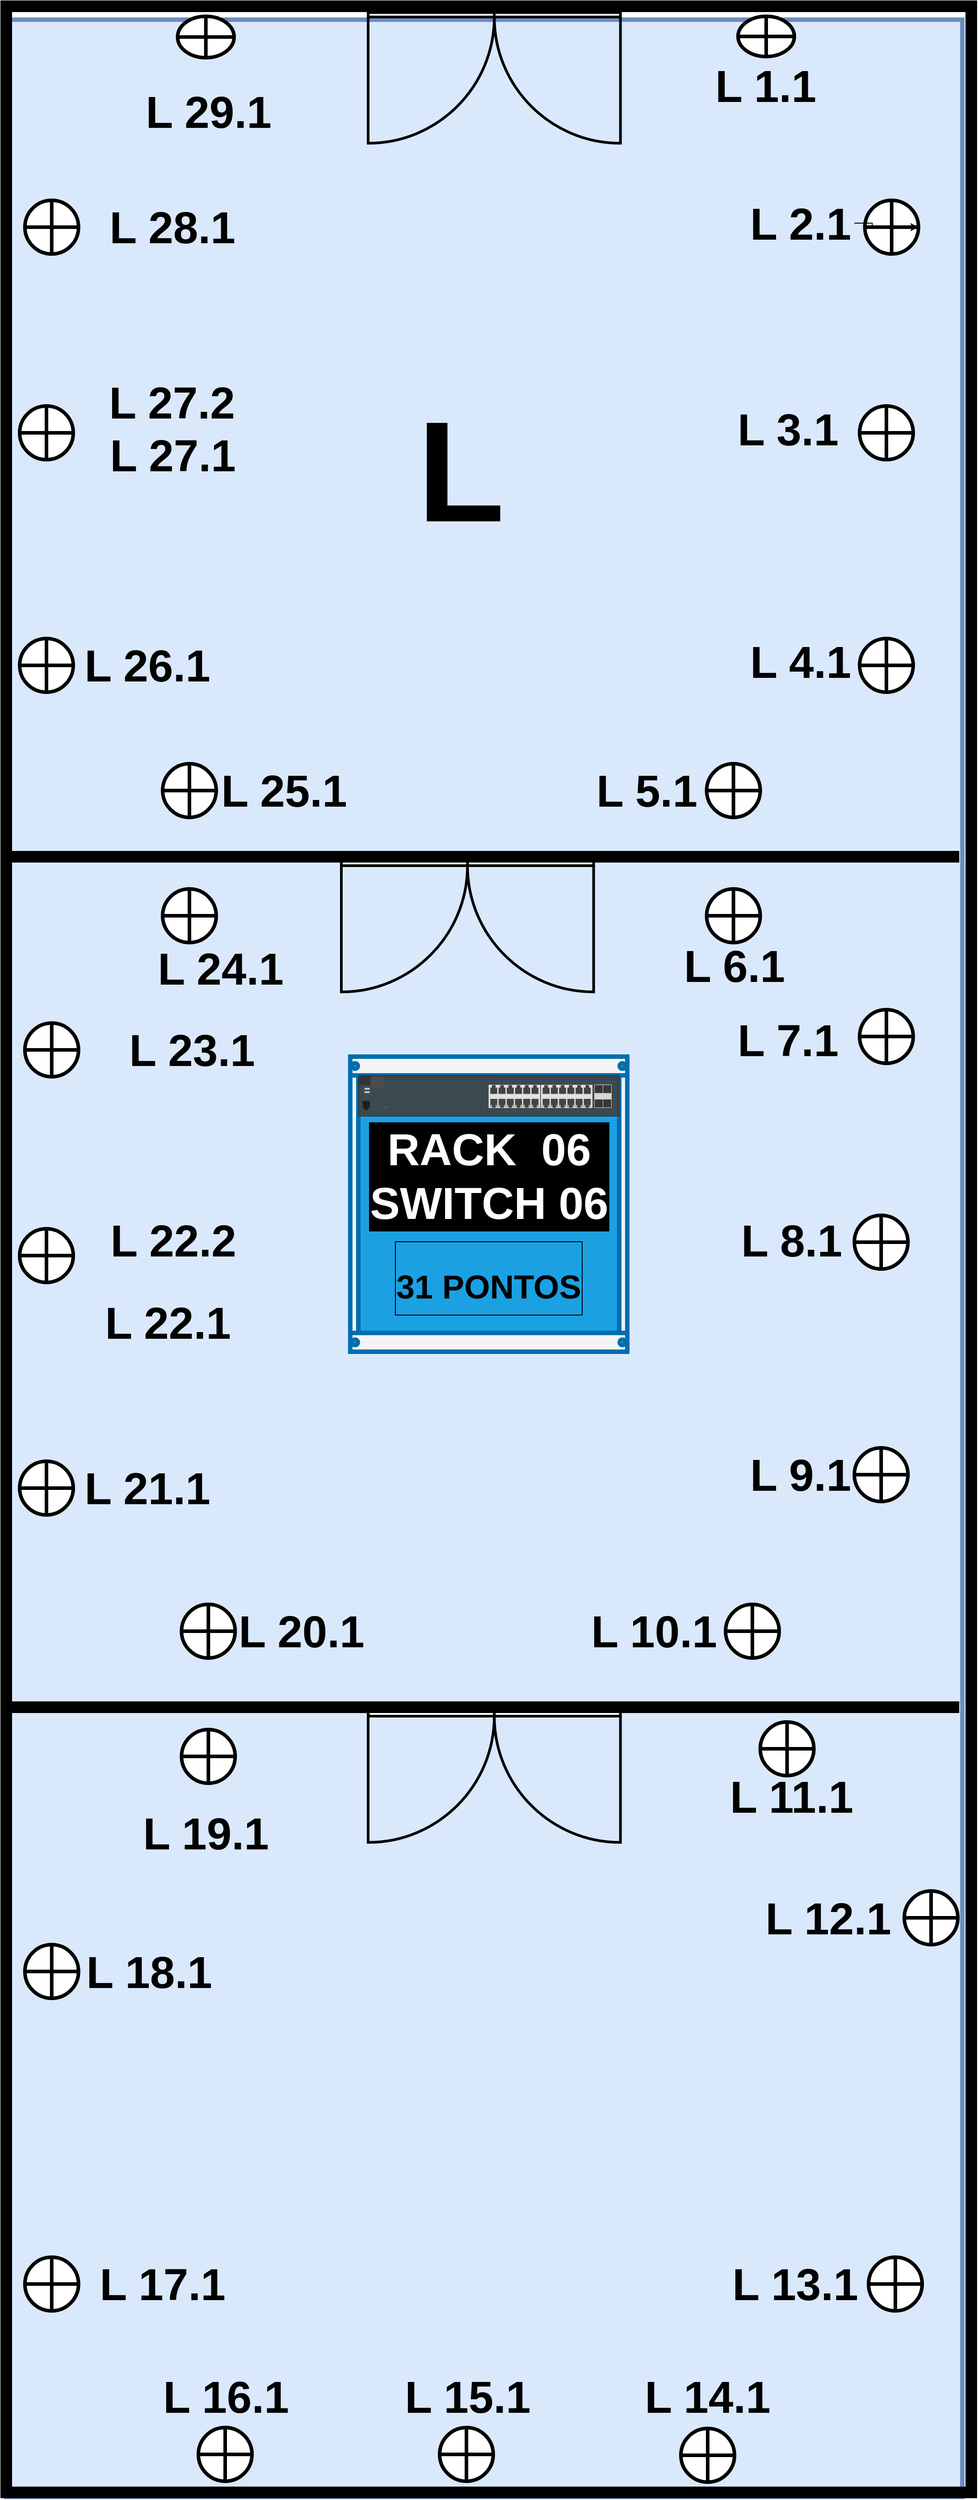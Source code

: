 <mxfile version="20.6.0" type="github">
  <diagram id="6z3mwKdBegchAqY9IlfU" name="Página-1">
    <mxGraphModel dx="10529" dy="2443" grid="1" gridSize="10" guides="1" tooltips="1" connect="1" arrows="1" fold="1" page="1" pageScale="1" pageWidth="827" pageHeight="1169" math="0" shadow="0">
      <root>
        <mxCell id="0" />
        <mxCell id="1" parent="0" />
        <mxCell id="i_zrRiR0qKMfP-qaaSCy-72" value="" style="rounded=0;whiteSpace=wrap;html=1;labelBackgroundColor=#000000;labelBorderColor=default;fontSize=39;strokeWidth=5;fillColor=#dae8fc;strokeColor=#6c8ebf;" vertex="1" parent="1">
          <mxGeometry x="-5215" y="80" width="1070" height="2770" as="geometry" />
        </mxCell>
        <mxCell id="i_zrRiR0qKMfP-qaaSCy-73" value="" style="verticalLabelPosition=bottom;html=1;verticalAlign=top;align=center;shape=mxgraph.floorplan.room;fillColor=#000000;strokeWidth=3;" vertex="1" parent="1">
          <mxGeometry x="-5220" y="60" width="1090" height="2790" as="geometry" />
        </mxCell>
        <mxCell id="i_zrRiR0qKMfP-qaaSCy-74" value="" style="verticalLabelPosition=bottom;html=1;verticalAlign=top;align=center;shape=mxgraph.floorplan.wall;fillColor=#000000;strokeWidth=3;" vertex="1" parent="1">
          <mxGeometry x="-5210" y="1011" width="1060" height="10" as="geometry" />
        </mxCell>
        <mxCell id="i_zrRiR0qKMfP-qaaSCy-75" value="" style="verticalLabelPosition=bottom;html=1;verticalAlign=top;align=center;shape=mxgraph.floorplan.wall;fillColor=#000000;strokeWidth=3;" vertex="1" parent="1">
          <mxGeometry x="-5210" y="1962" width="1060" height="10" as="geometry" />
        </mxCell>
        <mxCell id="i_zrRiR0qKMfP-qaaSCy-76" value="" style="verticalLabelPosition=bottom;html=1;verticalAlign=top;align=center;shape=mxgraph.floorplan.doorDouble;aspect=fixed;strokeWidth=3;" vertex="1" parent="1">
          <mxGeometry x="-4810" y="72" width="282.35" height="150" as="geometry" />
        </mxCell>
        <mxCell id="i_zrRiR0qKMfP-qaaSCy-77" value="" style="verticalLabelPosition=bottom;html=1;verticalAlign=top;align=center;shape=mxgraph.floorplan.doorDouble;aspect=fixed;strokeWidth=3;" vertex="1" parent="1">
          <mxGeometry x="-4840" y="1021" width="282.35" height="150" as="geometry" />
        </mxCell>
        <mxCell id="i_zrRiR0qKMfP-qaaSCy-78" value="" style="verticalLabelPosition=bottom;html=1;verticalAlign=top;align=center;shape=mxgraph.floorplan.doorDouble;aspect=fixed;strokeWidth=3;" vertex="1" parent="1">
          <mxGeometry x="-4810" y="1972" width="282.35" height="150" as="geometry" />
        </mxCell>
        <mxCell id="i_zrRiR0qKMfP-qaaSCy-79" value="" style="shape=orEllipse;perimeter=ellipsePerimeter;whiteSpace=wrap;html=1;backgroundOutline=1;fontColor=#000000;strokeWidth=4;" vertex="1" parent="1">
          <mxGeometry x="-5194.12" y="282" width="60" height="60" as="geometry" />
        </mxCell>
        <mxCell id="i_zrRiR0qKMfP-qaaSCy-80" value="" style="shape=orEllipse;perimeter=ellipsePerimeter;whiteSpace=wrap;html=1;backgroundOutline=1;fontColor=#000000;strokeWidth=4;" vertex="1" parent="1">
          <mxGeometry x="-5200" y="512" width="60" height="60" as="geometry" />
        </mxCell>
        <mxCell id="i_zrRiR0qKMfP-qaaSCy-81" value="" style="shape=orEllipse;perimeter=ellipsePerimeter;whiteSpace=wrap;html=1;backgroundOutline=1;fontColor=#000000;strokeWidth=4;" vertex="1" parent="1">
          <mxGeometry x="-5200" y="772" width="60" height="60" as="geometry" />
        </mxCell>
        <mxCell id="i_zrRiR0qKMfP-qaaSCy-82" value="" style="shape=orEllipse;perimeter=ellipsePerimeter;whiteSpace=wrap;html=1;backgroundOutline=1;fontColor=#000000;strokeWidth=4;" vertex="1" parent="1">
          <mxGeometry x="-5194.12" y="1202" width="60" height="60" as="geometry" />
        </mxCell>
        <mxCell id="i_zrRiR0qKMfP-qaaSCy-83" value="" style="shape=orEllipse;perimeter=ellipsePerimeter;whiteSpace=wrap;html=1;backgroundOutline=1;fontColor=#000000;strokeWidth=4;" vertex="1" parent="1">
          <mxGeometry x="-5200" y="1432" width="60" height="60" as="geometry" />
        </mxCell>
        <mxCell id="i_zrRiR0qKMfP-qaaSCy-84" value="" style="shape=orEllipse;perimeter=ellipsePerimeter;whiteSpace=wrap;html=1;backgroundOutline=1;fontColor=#000000;strokeWidth=4;" vertex="1" parent="1">
          <mxGeometry x="-5200" y="1692" width="60" height="60" as="geometry" />
        </mxCell>
        <mxCell id="i_zrRiR0qKMfP-qaaSCy-85" value="" style="shape=orEllipse;perimeter=ellipsePerimeter;whiteSpace=wrap;html=1;backgroundOutline=1;fontColor=#000000;strokeWidth=4;" vertex="1" parent="1">
          <mxGeometry x="-5194.12" y="2232.5" width="60" height="60" as="geometry" />
        </mxCell>
        <mxCell id="i_zrRiR0qKMfP-qaaSCy-86" value="" style="shape=orEllipse;perimeter=ellipsePerimeter;whiteSpace=wrap;html=1;backgroundOutline=1;fontColor=#000000;strokeWidth=4;" vertex="1" parent="1">
          <mxGeometry x="-5194.12" y="2582" width="60" height="60" as="geometry" />
        </mxCell>
        <mxCell id="i_zrRiR0qKMfP-qaaSCy-87" value="" style="shape=orEllipse;perimeter=ellipsePerimeter;whiteSpace=wrap;html=1;backgroundOutline=1;fontColor=#000000;strokeWidth=4;" vertex="1" parent="1">
          <mxGeometry x="-4254.12" y="282" width="60" height="60" as="geometry" />
        </mxCell>
        <mxCell id="i_zrRiR0qKMfP-qaaSCy-88" value="" style="shape=orEllipse;perimeter=ellipsePerimeter;whiteSpace=wrap;html=1;backgroundOutline=1;fontColor=#000000;strokeWidth=4;" vertex="1" parent="1">
          <mxGeometry x="-4260" y="512" width="60" height="60" as="geometry" />
        </mxCell>
        <mxCell id="i_zrRiR0qKMfP-qaaSCy-89" value="" style="shape=orEllipse;perimeter=ellipsePerimeter;whiteSpace=wrap;html=1;backgroundOutline=1;fontColor=#000000;strokeWidth=4;" vertex="1" parent="1">
          <mxGeometry x="-4260" y="772" width="60" height="60" as="geometry" />
        </mxCell>
        <mxCell id="i_zrRiR0qKMfP-qaaSCy-90" value="" style="shape=orEllipse;perimeter=ellipsePerimeter;whiteSpace=wrap;html=1;backgroundOutline=1;fontColor=#000000;strokeWidth=4;" vertex="1" parent="1">
          <mxGeometry x="-4260" y="1187" width="60" height="60" as="geometry" />
        </mxCell>
        <mxCell id="i_zrRiR0qKMfP-qaaSCy-91" value="" style="shape=orEllipse;perimeter=ellipsePerimeter;whiteSpace=wrap;html=1;backgroundOutline=1;fontColor=#000000;strokeWidth=4;" vertex="1" parent="1">
          <mxGeometry x="-4265.88" y="1417" width="60" height="60" as="geometry" />
        </mxCell>
        <mxCell id="i_zrRiR0qKMfP-qaaSCy-92" value="" style="shape=orEllipse;perimeter=ellipsePerimeter;whiteSpace=wrap;html=1;backgroundOutline=1;fontColor=#000000;strokeWidth=4;" vertex="1" parent="1">
          <mxGeometry x="-4265.88" y="1677" width="60" height="60" as="geometry" />
        </mxCell>
        <mxCell id="i_zrRiR0qKMfP-qaaSCy-93" value="" style="shape=orEllipse;perimeter=ellipsePerimeter;whiteSpace=wrap;html=1;backgroundOutline=1;fontColor=#000000;strokeWidth=4;" vertex="1" parent="1">
          <mxGeometry x="-4210" y="2172.5" width="60" height="60" as="geometry" />
        </mxCell>
        <mxCell id="i_zrRiR0qKMfP-qaaSCy-94" value="" style="shape=orEllipse;perimeter=ellipsePerimeter;whiteSpace=wrap;html=1;backgroundOutline=1;fontColor=#000000;strokeWidth=4;" vertex="1" parent="1">
          <mxGeometry x="-4250" y="2582" width="60" height="60" as="geometry" />
        </mxCell>
        <mxCell id="i_zrRiR0qKMfP-qaaSCy-95" value="" style="shape=orEllipse;perimeter=ellipsePerimeter;whiteSpace=wrap;html=1;backgroundOutline=1;fontColor=#000000;strokeWidth=4;" vertex="1" parent="1">
          <mxGeometry x="-4460" y="2773.5" width="60" height="60" as="geometry" />
        </mxCell>
        <mxCell id="i_zrRiR0qKMfP-qaaSCy-96" value="" style="shape=orEllipse;perimeter=ellipsePerimeter;whiteSpace=wrap;html=1;backgroundOutline=1;fontColor=#000000;strokeWidth=4;" vertex="1" parent="1">
          <mxGeometry x="-4730" y="2772.5" width="60" height="60" as="geometry" />
        </mxCell>
        <mxCell id="i_zrRiR0qKMfP-qaaSCy-97" value="" style="shape=orEllipse;perimeter=ellipsePerimeter;whiteSpace=wrap;html=1;backgroundOutline=1;fontColor=#000000;strokeWidth=4;" vertex="1" parent="1">
          <mxGeometry x="-5000" y="2772.5" width="60" height="60" as="geometry" />
        </mxCell>
        <mxCell id="i_zrRiR0qKMfP-qaaSCy-98" value="" style="shape=orEllipse;perimeter=ellipsePerimeter;whiteSpace=wrap;html=1;backgroundOutline=1;fontColor=#000000;strokeWidth=4;" vertex="1" parent="1">
          <mxGeometry x="-5018.82" y="1852" width="60" height="60" as="geometry" />
        </mxCell>
        <mxCell id="i_zrRiR0qKMfP-qaaSCy-99" value="" style="shape=orEllipse;perimeter=ellipsePerimeter;whiteSpace=wrap;html=1;backgroundOutline=1;fontColor=#000000;strokeWidth=4;" vertex="1" parent="1">
          <mxGeometry x="-4410" y="1852" width="60" height="60" as="geometry" />
        </mxCell>
        <mxCell id="i_zrRiR0qKMfP-qaaSCy-100" value="" style="shape=orEllipse;perimeter=ellipsePerimeter;whiteSpace=wrap;html=1;backgroundOutline=1;fontColor=#000000;strokeWidth=4;" vertex="1" parent="1">
          <mxGeometry x="-5018.82" y="1992" width="60" height="60" as="geometry" />
        </mxCell>
        <mxCell id="i_zrRiR0qKMfP-qaaSCy-101" value="" style="shape=orEllipse;perimeter=ellipsePerimeter;whiteSpace=wrap;html=1;backgroundOutline=1;fontColor=#000000;strokeWidth=4;" vertex="1" parent="1">
          <mxGeometry x="-4371.18" y="1983.5" width="60" height="60" as="geometry" />
        </mxCell>
        <mxCell id="i_zrRiR0qKMfP-qaaSCy-102" value="" style="shape=orEllipse;perimeter=ellipsePerimeter;whiteSpace=wrap;html=1;backgroundOutline=1;fontColor=#000000;strokeWidth=4;" vertex="1" parent="1">
          <mxGeometry x="-5040" y="912" width="60" height="60" as="geometry" />
        </mxCell>
        <mxCell id="i_zrRiR0qKMfP-qaaSCy-103" value="" style="shape=orEllipse;perimeter=ellipsePerimeter;whiteSpace=wrap;html=1;backgroundOutline=1;fontColor=#000000;strokeWidth=4;" vertex="1" parent="1">
          <mxGeometry x="-4431.18" y="912" width="60" height="60" as="geometry" />
        </mxCell>
        <mxCell id="i_zrRiR0qKMfP-qaaSCy-104" value="" style="shape=orEllipse;perimeter=ellipsePerimeter;whiteSpace=wrap;html=1;backgroundOutline=1;fontColor=#000000;strokeWidth=4;" vertex="1" parent="1">
          <mxGeometry x="-5040" y="1052" width="60" height="60" as="geometry" />
        </mxCell>
        <mxCell id="i_zrRiR0qKMfP-qaaSCy-105" value="" style="shape=orEllipse;perimeter=ellipsePerimeter;whiteSpace=wrap;html=1;backgroundOutline=1;fontColor=#000000;strokeWidth=4;" vertex="1" parent="1">
          <mxGeometry x="-4431.18" y="1052" width="60" height="60" as="geometry" />
        </mxCell>
        <mxCell id="i_zrRiR0qKMfP-qaaSCy-106" value="" style="html=1;verticalLabelPosition=bottom;labelBackgroundColor=#ffffff;verticalAlign=top;outlineConnect=0;shadow=0;dashed=0;shape=mxgraph.rackGeneral.container;fillColor2=#f4f4f4;container=1;collapsible=0;childLayout=rack;allowGaps=1;marginLeft=9;marginRight=9;marginTop=21;marginBottom=22;textColor=#666666;numDisp=off;fontSize=53;gradientDirection=north;strokeWidth=5;fontStyle=1;fillColor=#1ba1e2;strokeColor=#006EAF;fontColor=#ffffff;" vertex="1" parent="1">
          <mxGeometry x="-4830" y="1239.5" width="310" height="330" as="geometry" />
        </mxCell>
        <mxCell id="i_zrRiR0qKMfP-qaaSCy-107" value="&lt;font style=&quot;font-size: 50px;&quot;&gt;RACK&amp;nbsp; 06&lt;br style=&quot;font-size: 50px;&quot;&gt;SWITCH 06&lt;br style=&quot;font-size: 50px;&quot;&gt;&lt;/font&gt;" style="html=1;verticalLabelPosition=bottom;verticalAlign=top;outlineConnect=0;shadow=0;dashed=0;shape=mxgraph.rack.hpe_aruba.switches.j9776a_2530_24g_switch;labelBackgroundColor=#000000;labelBorderColor=default;fontSize=50;fillColor=none;gradientColor=none;opacity=90;fontColor=#FFFFFF;fontStyle=1" vertex="1" parent="i_zrRiR0qKMfP-qaaSCy-106">
          <mxGeometry x="9" y="21" width="292" height="45.75" as="geometry" />
        </mxCell>
        <mxCell id="i_zrRiR0qKMfP-qaaSCy-108" value="&lt;font style=&quot;font-size: 37px;&quot; color=&quot;#000000&quot;&gt;31 PONTOS&lt;/font&gt;" style="text;html=1;strokeColor=none;fillColor=none;align=center;verticalAlign=middle;whiteSpace=wrap;rounded=0;labelBackgroundColor=none;labelBorderColor=default;fontSize=67;fontColor=#FFFFFF;fontStyle=1" vertex="1" parent="i_zrRiR0qKMfP-qaaSCy-106">
          <mxGeometry x="9" y="162.5" width="292" height="170.5" as="geometry" />
        </mxCell>
        <mxCell id="i_zrRiR0qKMfP-qaaSCy-109" value="" style="shape=orEllipse;perimeter=ellipsePerimeter;whiteSpace=wrap;html=1;backgroundOutline=1;fontColor=#000000;strokeWidth=4;" vertex="1" parent="1">
          <mxGeometry x="-5023.24" y="76.25" width="63.24" height="46.25" as="geometry" />
        </mxCell>
        <mxCell id="i_zrRiR0qKMfP-qaaSCy-110" value="&lt;h1 style=&quot;font-size: 160px;&quot; align=&quot;center&quot;&gt;L&lt;/h1&gt;&lt;div style=&quot;text-align: center;&quot;&gt;&lt;br&gt;&lt;/div&gt;&lt;p&gt;&lt;br&gt;&lt;/p&gt;" style="text;html=1;strokeColor=none;fillColor=none;spacing=5;spacingTop=-20;whiteSpace=wrap;overflow=hidden;rounded=0;fontSize=35;" vertex="1" parent="1">
          <mxGeometry x="-4760" y="392.5" width="300" height="390" as="geometry" />
        </mxCell>
        <mxCell id="i_zrRiR0qKMfP-qaaSCy-111" value="&lt;font style=&quot;font-size: 50px;&quot;&gt;L 1.1&lt;/font&gt;" style="text;html=1;strokeColor=none;fillColor=none;align=center;verticalAlign=middle;whiteSpace=wrap;rounded=0;strokeWidth=8;fontSize=30;fontStyle=1" vertex="1" parent="1">
          <mxGeometry x="-4464.54" y="138" width="200" height="32.75" as="geometry" />
        </mxCell>
        <mxCell id="i_zrRiR0qKMfP-qaaSCy-112" style="edgeStyle=orthogonalEdgeStyle;rounded=0;orthogonalLoop=1;jettySize=auto;html=1;exitX=0.5;exitY=1;exitDx=0;exitDy=0;fontSize=30;" edge="1" parent="1" source="i_zrRiR0qKMfP-qaaSCy-111" target="i_zrRiR0qKMfP-qaaSCy-111">
          <mxGeometry relative="1" as="geometry" />
        </mxCell>
        <mxCell id="i_zrRiR0qKMfP-qaaSCy-113" value="" style="edgeStyle=orthogonalEdgeStyle;rounded=0;orthogonalLoop=1;jettySize=auto;html=1;fontSize=37;" edge="1" parent="1" source="i_zrRiR0qKMfP-qaaSCy-114" target="i_zrRiR0qKMfP-qaaSCy-87">
          <mxGeometry relative="1" as="geometry" />
        </mxCell>
        <mxCell id="i_zrRiR0qKMfP-qaaSCy-114" value="&lt;font style=&quot;font-size: 50px;&quot;&gt;L 2.1&lt;/font&gt;" style="text;html=1;strokeColor=none;fillColor=none;align=center;verticalAlign=middle;whiteSpace=wrap;rounded=0;strokeWidth=8;fontSize=30;fontStyle=1" vertex="1" parent="1">
          <mxGeometry x="-4385.88" y="292.5" width="120" height="30" as="geometry" />
        </mxCell>
        <mxCell id="i_zrRiR0qKMfP-qaaSCy-115" value="&lt;font style=&quot;font-size: 50px;&quot;&gt;L 3.1&lt;/font&gt;" style="text;html=1;strokeColor=none;fillColor=none;align=center;verticalAlign=middle;whiteSpace=wrap;rounded=0;strokeWidth=8;fontSize=30;fontStyle=1" vertex="1" parent="1">
          <mxGeometry x="-4400" y="522.5" width="120" height="30" as="geometry" />
        </mxCell>
        <mxCell id="i_zrRiR0qKMfP-qaaSCy-116" value="&lt;font style=&quot;font-size: 50px;&quot;&gt;L 4.1&lt;/font&gt;" style="text;html=1;strokeColor=none;fillColor=none;align=center;verticalAlign=middle;whiteSpace=wrap;rounded=0;strokeWidth=8;fontSize=30;fontStyle=1" vertex="1" parent="1">
          <mxGeometry x="-4385.88" y="782.5" width="120" height="30" as="geometry" />
        </mxCell>
        <mxCell id="i_zrRiR0qKMfP-qaaSCy-117" value="&lt;font style=&quot;font-size: 50px;&quot;&gt;L 5.1&lt;/font&gt;" style="text;html=1;strokeColor=none;fillColor=none;align=center;verticalAlign=middle;whiteSpace=wrap;rounded=0;strokeWidth=8;fontSize=30;fontStyle=1" vertex="1" parent="1">
          <mxGeometry x="-4557.65" y="927" width="120" height="30" as="geometry" />
        </mxCell>
        <mxCell id="i_zrRiR0qKMfP-qaaSCy-118" value="&lt;font style=&quot;font-size: 50px;&quot;&gt;L 6.1&lt;/font&gt;" style="text;html=1;strokeColor=none;fillColor=none;align=center;verticalAlign=middle;whiteSpace=wrap;rounded=0;strokeWidth=8;fontSize=30;fontStyle=1" vertex="1" parent="1">
          <mxGeometry x="-4460" y="1122.5" width="120" height="30" as="geometry" />
        </mxCell>
        <mxCell id="i_zrRiR0qKMfP-qaaSCy-119" value="&lt;font style=&quot;font-size: 50px;&quot;&gt;L 7.1&lt;/font&gt;" style="text;html=1;strokeColor=none;fillColor=none;align=center;verticalAlign=middle;whiteSpace=wrap;rounded=0;strokeWidth=8;fontSize=30;fontStyle=1" vertex="1" parent="1">
          <mxGeometry x="-4400" y="1205.5" width="120" height="30" as="geometry" />
        </mxCell>
        <mxCell id="i_zrRiR0qKMfP-qaaSCy-120" value="&lt;font style=&quot;font-size: 50px;&quot;&gt;L 29.1&lt;/font&gt;" style="text;html=1;strokeColor=none;fillColor=none;align=center;verticalAlign=middle;whiteSpace=wrap;rounded=0;strokeWidth=8;fontSize=30;fontStyle=1" vertex="1" parent="1">
          <mxGeometry x="-5066.76" y="168" width="156.76" height="30" as="geometry" />
        </mxCell>
        <mxCell id="i_zrRiR0qKMfP-qaaSCy-121" value="&lt;font style=&quot;font-size: 50px;&quot;&gt;L 28.1&lt;/font&gt;" style="text;html=1;strokeColor=none;fillColor=none;align=center;verticalAlign=middle;whiteSpace=wrap;rounded=0;strokeWidth=8;fontSize=30;fontStyle=1" vertex="1" parent="1">
          <mxGeometry x="-5100.59" y="297" width="144.12" height="30" as="geometry" />
        </mxCell>
        <mxCell id="i_zrRiR0qKMfP-qaaSCy-122" value="&lt;font style=&quot;font-size: 50px;&quot;&gt;L 27.2&lt;/font&gt;" style="text;html=1;strokeColor=none;fillColor=none;align=center;verticalAlign=middle;whiteSpace=wrap;rounded=0;strokeWidth=8;fontSize=30;fontStyle=1" vertex="1" parent="1">
          <mxGeometry x="-5138.82" y="492.5" width="218.82" height="30" as="geometry" />
        </mxCell>
        <mxCell id="i_zrRiR0qKMfP-qaaSCy-123" value="&lt;font style=&quot;font-size: 50px;&quot;&gt;L 26.1&lt;/font&gt;" style="text;html=1;strokeColor=none;fillColor=none;align=center;verticalAlign=middle;whiteSpace=wrap;rounded=0;strokeWidth=8;fontSize=30;fontStyle=1" vertex="1" parent="1">
          <mxGeometry x="-5134.12" y="787" width="154.12" height="30" as="geometry" />
        </mxCell>
        <mxCell id="i_zrRiR0qKMfP-qaaSCy-124" value="&lt;font style=&quot;font-size: 50px;&quot;&gt;L 27.1&lt;/font&gt;" style="text;html=1;strokeColor=none;fillColor=none;align=center;verticalAlign=middle;whiteSpace=wrap;rounded=0;strokeWidth=8;fontSize=30;fontStyle=1" vertex="1" parent="1">
          <mxGeometry x="-5147.06" y="522.5" width="237.06" height="88.25" as="geometry" />
        </mxCell>
        <mxCell id="i_zrRiR0qKMfP-qaaSCy-125" value="&lt;font style=&quot;font-size: 50px;&quot;&gt;L 25.1&lt;/font&gt;" style="text;html=1;strokeColor=none;fillColor=none;align=center;verticalAlign=middle;whiteSpace=wrap;rounded=0;strokeWidth=8;fontSize=30;fontStyle=1" vertex="1" parent="1">
          <mxGeometry x="-4979" y="927" width="150" height="30" as="geometry" />
        </mxCell>
        <mxCell id="i_zrRiR0qKMfP-qaaSCy-126" value="&lt;font style=&quot;font-size: 50px;&quot;&gt;L 24.1&lt;/font&gt;" style="text;html=1;strokeColor=none;fillColor=none;align=center;verticalAlign=middle;whiteSpace=wrap;rounded=0;strokeWidth=8;fontSize=30;fontStyle=1" vertex="1" parent="1">
          <mxGeometry x="-5090" y="1125.5" width="230" height="30" as="geometry" />
        </mxCell>
        <mxCell id="i_zrRiR0qKMfP-qaaSCy-127" value="&lt;font style=&quot;font-size: 50px;&quot;&gt;L 23.1&lt;/font&gt;" style="text;html=1;strokeColor=none;fillColor=none;align=center;verticalAlign=middle;whiteSpace=wrap;rounded=0;strokeWidth=8;fontSize=30;fontStyle=1" vertex="1" parent="1">
          <mxGeometry x="-5124.41" y="1217" width="234.41" height="30" as="geometry" />
        </mxCell>
        <mxCell id="i_zrRiR0qKMfP-qaaSCy-128" value="&lt;font style=&quot;font-size: 50px;&quot;&gt;L 22.2&lt;/font&gt;" style="text;html=1;strokeColor=none;fillColor=none;align=center;verticalAlign=middle;whiteSpace=wrap;rounded=0;strokeWidth=8;fontSize=30;fontStyle=1" vertex="1" parent="1">
          <mxGeometry x="-5136.47" y="1429.5" width="216.47" height="30" as="geometry" />
        </mxCell>
        <mxCell id="i_zrRiR0qKMfP-qaaSCy-129" value="&lt;font style=&quot;font-size: 50px;&quot;&gt;L 22.1&lt;/font&gt;" style="text;html=1;strokeColor=none;fillColor=none;align=center;verticalAlign=middle;whiteSpace=wrap;rounded=0;strokeWidth=8;fontSize=30;fontStyle=1" vertex="1" parent="1">
          <mxGeometry x="-5134.12" y="1522" width="200" height="30" as="geometry" />
        </mxCell>
        <mxCell id="i_zrRiR0qKMfP-qaaSCy-130" value="&lt;font style=&quot;font-size: 50px;&quot;&gt;L 21.1&lt;/font&gt;" style="text;html=1;strokeColor=none;fillColor=none;align=center;verticalAlign=middle;whiteSpace=wrap;rounded=0;strokeWidth=8;fontSize=30;fontStyle=1" vertex="1" parent="1">
          <mxGeometry x="-5134.12" y="1707" width="154.12" height="30" as="geometry" />
        </mxCell>
        <mxCell id="i_zrRiR0qKMfP-qaaSCy-131" value="&lt;font style=&quot;font-size: 50px;&quot;&gt;L 20.1&lt;/font&gt;" style="text;html=1;strokeColor=none;fillColor=none;align=center;verticalAlign=middle;whiteSpace=wrap;rounded=0;strokeWidth=8;fontSize=30;fontStyle=1" vertex="1" parent="1">
          <mxGeometry x="-4958.82" y="1867" width="148.82" height="30" as="geometry" />
        </mxCell>
        <mxCell id="i_zrRiR0qKMfP-qaaSCy-132" value="&lt;font style=&quot;font-size: 50px;&quot;&gt;L 8.1&lt;/font&gt;" style="text;html=1;strokeColor=none;fillColor=none;align=center;verticalAlign=middle;whiteSpace=wrap;rounded=0;strokeWidth=8;fontSize=30;fontStyle=1" vertex="1" parent="1">
          <mxGeometry x="-4396.04" y="1429.5" width="120" height="30" as="geometry" />
        </mxCell>
        <mxCell id="i_zrRiR0qKMfP-qaaSCy-133" value="&lt;font style=&quot;font-size: 50px;&quot;&gt;L 9.1&lt;/font&gt;" style="text;html=1;strokeColor=none;fillColor=none;align=center;verticalAlign=middle;whiteSpace=wrap;rounded=0;strokeWidth=8;fontSize=30;fontStyle=1" vertex="1" parent="1">
          <mxGeometry x="-4385.88" y="1692" width="120" height="30" as="geometry" />
        </mxCell>
        <mxCell id="i_zrRiR0qKMfP-qaaSCy-134" value="&lt;font style=&quot;font-size: 50px;&quot;&gt;L 10.1&lt;/font&gt;" style="text;html=1;strokeColor=none;fillColor=none;align=center;verticalAlign=middle;whiteSpace=wrap;rounded=0;strokeWidth=8;fontSize=30;fontStyle=1" vertex="1" parent="1">
          <mxGeometry x="-4570" y="1867" width="160" height="30" as="geometry" />
        </mxCell>
        <mxCell id="i_zrRiR0qKMfP-qaaSCy-135" value="&lt;font style=&quot;font-size: 50px;&quot;&gt;L 11.1&lt;/font&gt;" style="text;html=1;strokeColor=none;fillColor=none;align=center;verticalAlign=middle;whiteSpace=wrap;rounded=0;strokeWidth=8;fontSize=30;fontStyle=1" vertex="1" parent="1">
          <mxGeometry x="-4414.06" y="2052" width="156.04" height="30" as="geometry" />
        </mxCell>
        <mxCell id="i_zrRiR0qKMfP-qaaSCy-136" value="&lt;font style=&quot;font-size: 50px;&quot;&gt;L 12.1&lt;/font&gt;" style="text;html=1;strokeColor=none;fillColor=none;align=center;verticalAlign=middle;whiteSpace=wrap;rounded=0;strokeWidth=8;fontSize=30;fontStyle=1" vertex="1" parent="1">
          <mxGeometry x="-4370" y="2187.5" width="150" height="30" as="geometry" />
        </mxCell>
        <mxCell id="i_zrRiR0qKMfP-qaaSCy-137" value="&lt;font style=&quot;font-size: 50px;&quot;&gt;L 13.1&lt;/font&gt;" style="text;html=1;strokeColor=none;fillColor=none;align=center;verticalAlign=middle;whiteSpace=wrap;rounded=0;strokeWidth=8;fontSize=30;fontStyle=1" vertex="1" parent="1">
          <mxGeometry x="-4410" y="2597" width="155.88" height="30" as="geometry" />
        </mxCell>
        <mxCell id="i_zrRiR0qKMfP-qaaSCy-138" value="&lt;font style=&quot;font-size: 50px;&quot;&gt;L 14.1&lt;/font&gt;" style="text;html=1;strokeColor=none;fillColor=none;align=center;verticalAlign=middle;whiteSpace=wrap;rounded=0;strokeWidth=8;fontSize=30;fontStyle=1" vertex="1" parent="1">
          <mxGeometry x="-4510" y="2723" width="160" height="30" as="geometry" />
        </mxCell>
        <mxCell id="i_zrRiR0qKMfP-qaaSCy-139" value="&lt;font style=&quot;font-size: 50px;&quot;&gt;L 15.1&lt;/font&gt;" style="text;html=1;strokeColor=none;fillColor=none;align=center;verticalAlign=middle;whiteSpace=wrap;rounded=0;strokeWidth=8;fontSize=30;fontStyle=1" vertex="1" parent="1">
          <mxGeometry x="-4779.41" y="2723" width="161.18" height="30" as="geometry" />
        </mxCell>
        <mxCell id="i_zrRiR0qKMfP-qaaSCy-140" value="&lt;font style=&quot;font-size: 50px;&quot;&gt;L 16.1&lt;/font&gt;" style="text;html=1;strokeColor=none;fillColor=none;align=center;verticalAlign=middle;whiteSpace=wrap;rounded=0;strokeWidth=8;fontSize=30;fontStyle=1" vertex="1" parent="1">
          <mxGeometry x="-5048.82" y="2723" width="160" height="30" as="geometry" />
        </mxCell>
        <mxCell id="i_zrRiR0qKMfP-qaaSCy-141" value="&lt;font style=&quot;font-size: 50px;&quot;&gt;L 17.1&lt;/font&gt;" style="text;html=1;strokeColor=none;fillColor=none;align=center;verticalAlign=middle;whiteSpace=wrap;rounded=0;strokeWidth=8;fontSize=30;fontStyle=1" vertex="1" parent="1">
          <mxGeometry x="-5120" y="2597" width="160" height="30" as="geometry" />
        </mxCell>
        <mxCell id="i_zrRiR0qKMfP-qaaSCy-142" value="&lt;font style=&quot;font-size: 50px;&quot;&gt;L 18.1&lt;/font&gt;" style="text;html=1;strokeColor=none;fillColor=none;align=center;verticalAlign=middle;whiteSpace=wrap;rounded=0;strokeWidth=8;fontSize=30;fontStyle=1" vertex="1" parent="1">
          <mxGeometry x="-5131.06" y="2247.5" width="152.06" height="30" as="geometry" />
        </mxCell>
        <mxCell id="i_zrRiR0qKMfP-qaaSCy-143" value="&lt;font style=&quot;font-size: 50px;&quot;&gt;L 19.1&lt;/font&gt;" style="text;html=1;strokeColor=none;fillColor=none;align=center;verticalAlign=middle;whiteSpace=wrap;rounded=0;strokeWidth=8;fontSize=30;fontStyle=1" vertex="1" parent="1">
          <mxGeometry x="-5071.03" y="2093" width="158.82" height="30" as="geometry" />
        </mxCell>
        <mxCell id="i_zrRiR0qKMfP-qaaSCy-144" value="" style="shape=orEllipse;perimeter=ellipsePerimeter;whiteSpace=wrap;html=1;backgroundOutline=1;fontColor=#000000;strokeWidth=4;" vertex="1" parent="1">
          <mxGeometry x="-4396.04" y="76.25" width="63" height="45" as="geometry" />
        </mxCell>
      </root>
    </mxGraphModel>
  </diagram>
</mxfile>
